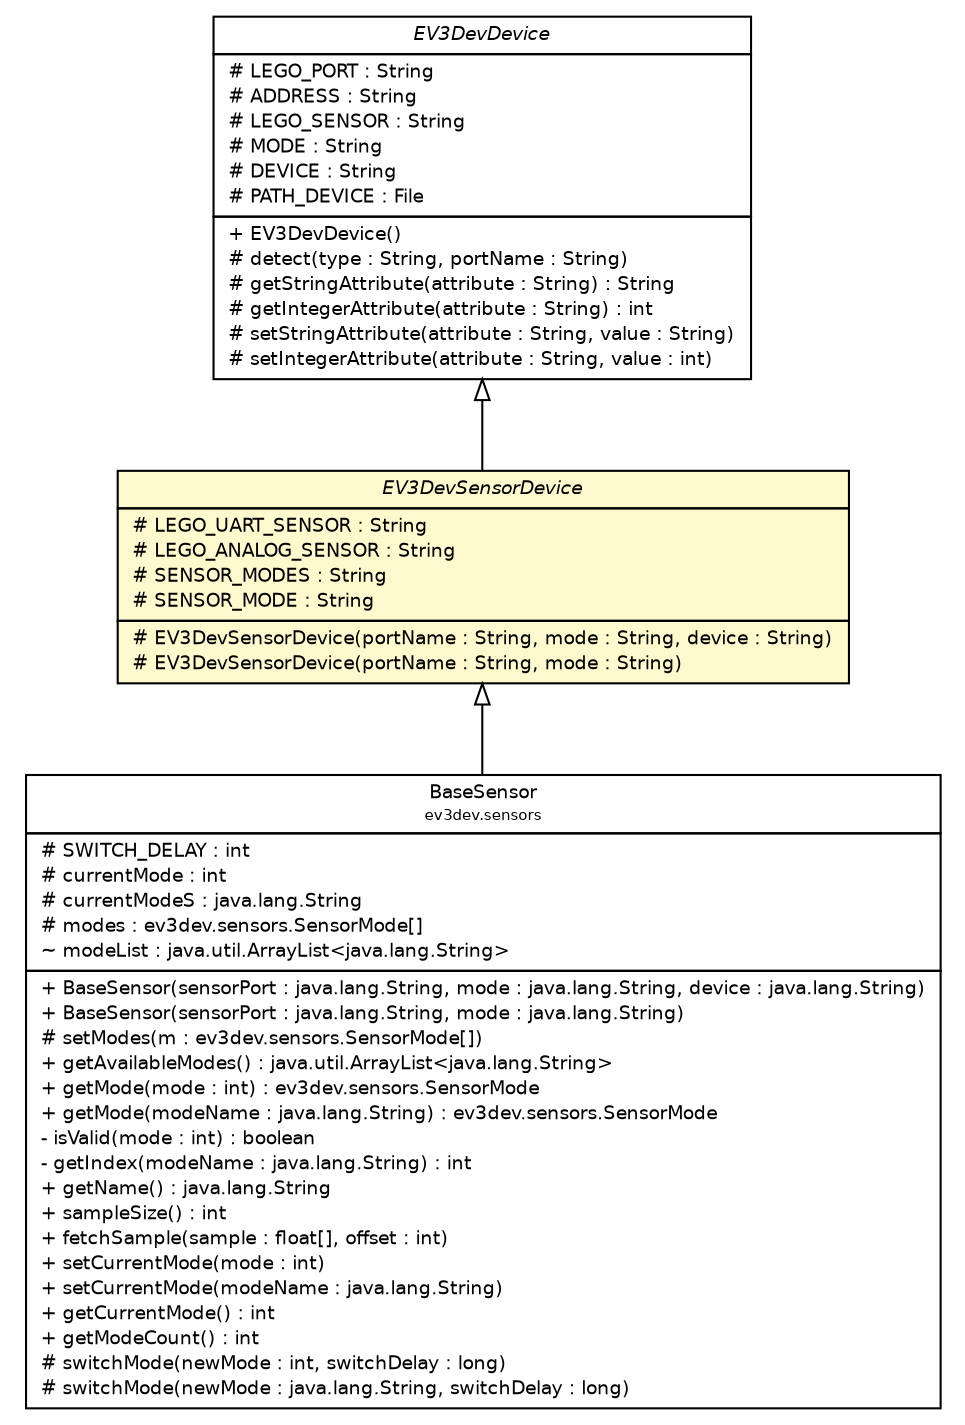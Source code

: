 #!/usr/local/bin/dot
#
# Class diagram 
# Generated by UMLGraph version R5_6-24-gf6e263 (http://www.umlgraph.org/)
#

digraph G {
	edge [fontname="Helvetica",fontsize=10,labelfontname="Helvetica",labelfontsize=10];
	node [fontname="Helvetica",fontsize=10,shape=plaintext];
	nodesep=0.25;
	ranksep=0.5;
	// ev3dev.hardware.EV3DevDevice
	c793 [label=<<table title="ev3dev.hardware.EV3DevDevice" border="0" cellborder="1" cellspacing="0" cellpadding="2" port="p" href="./EV3DevDevice.html">
		<tr><td><table border="0" cellspacing="0" cellpadding="1">
<tr><td align="center" balign="center"><font face="Helvetica-Oblique"> EV3DevDevice </font></td></tr>
		</table></td></tr>
		<tr><td><table border="0" cellspacing="0" cellpadding="1">
<tr><td align="left" balign="left"> # LEGO_PORT : String </td></tr>
<tr><td align="left" balign="left"> # ADDRESS : String </td></tr>
<tr><td align="left" balign="left"> # LEGO_SENSOR : String </td></tr>
<tr><td align="left" balign="left"> # MODE : String </td></tr>
<tr><td align="left" balign="left"> # DEVICE : String </td></tr>
<tr><td align="left" balign="left"> # PATH_DEVICE : File </td></tr>
		</table></td></tr>
		<tr><td><table border="0" cellspacing="0" cellpadding="1">
<tr><td align="left" balign="left"> + EV3DevDevice() </td></tr>
<tr><td align="left" balign="left"> # detect(type : String, portName : String) </td></tr>
<tr><td align="left" balign="left"> # getStringAttribute(attribute : String) : String </td></tr>
<tr><td align="left" balign="left"> # getIntegerAttribute(attribute : String) : int </td></tr>
<tr><td align="left" balign="left"> # setStringAttribute(attribute : String, value : String) </td></tr>
<tr><td align="left" balign="left"> # setIntegerAttribute(attribute : String, value : int) </td></tr>
		</table></td></tr>
		</table>>, URL="./EV3DevDevice.html", fontname="Helvetica", fontcolor="black", fontsize=9.0];
	// ev3dev.hardware.EV3DevSensorDevice
	c796 [label=<<table title="ev3dev.hardware.EV3DevSensorDevice" border="0" cellborder="1" cellspacing="0" cellpadding="2" port="p" bgcolor="lemonChiffon" href="./EV3DevSensorDevice.html">
		<tr><td><table border="0" cellspacing="0" cellpadding="1">
<tr><td align="center" balign="center"><font face="Helvetica-Oblique"> EV3DevSensorDevice </font></td></tr>
		</table></td></tr>
		<tr><td><table border="0" cellspacing="0" cellpadding="1">
<tr><td align="left" balign="left"> # LEGO_UART_SENSOR : String </td></tr>
<tr><td align="left" balign="left"> # LEGO_ANALOG_SENSOR : String </td></tr>
<tr><td align="left" balign="left"> # SENSOR_MODES : String </td></tr>
<tr><td align="left" balign="left"> # SENSOR_MODE : String </td></tr>
		</table></td></tr>
		<tr><td><table border="0" cellspacing="0" cellpadding="1">
<tr><td align="left" balign="left"> # EV3DevSensorDevice(portName : String, mode : String, device : String) </td></tr>
<tr><td align="left" balign="left"> # EV3DevSensorDevice(portName : String, mode : String) </td></tr>
		</table></td></tr>
		</table>>, URL="./EV3DevSensorDevice.html", fontname="Helvetica", fontcolor="black", fontsize=9.0];
	// ev3dev.sensors.BaseSensor
	c799 [label=<<table title="ev3dev.sensors.BaseSensor" border="0" cellborder="1" cellspacing="0" cellpadding="2" port="p" href="../sensors/BaseSensor.html">
		<tr><td><table border="0" cellspacing="0" cellpadding="1">
<tr><td align="center" balign="center"> BaseSensor </td></tr>
<tr><td align="center" balign="center"><font point-size="7.0"> ev3dev.sensors </font></td></tr>
		</table></td></tr>
		<tr><td><table border="0" cellspacing="0" cellpadding="1">
<tr><td align="left" balign="left"> # SWITCH_DELAY : int </td></tr>
<tr><td align="left" balign="left"> # currentMode : int </td></tr>
<tr><td align="left" balign="left"> # currentModeS : java.lang.String </td></tr>
<tr><td align="left" balign="left"> # modes : ev3dev.sensors.SensorMode[] </td></tr>
<tr><td align="left" balign="left"> ~ modeList : java.util.ArrayList&lt;java.lang.String&gt; </td></tr>
		</table></td></tr>
		<tr><td><table border="0" cellspacing="0" cellpadding="1">
<tr><td align="left" balign="left"> + BaseSensor(sensorPort : java.lang.String, mode : java.lang.String, device : java.lang.String) </td></tr>
<tr><td align="left" balign="left"> + BaseSensor(sensorPort : java.lang.String, mode : java.lang.String) </td></tr>
<tr><td align="left" balign="left"> # setModes(m : ev3dev.sensors.SensorMode[]) </td></tr>
<tr><td align="left" balign="left"> + getAvailableModes() : java.util.ArrayList&lt;java.lang.String&gt; </td></tr>
<tr><td align="left" balign="left"> + getMode(mode : int) : ev3dev.sensors.SensorMode </td></tr>
<tr><td align="left" balign="left"> + getMode(modeName : java.lang.String) : ev3dev.sensors.SensorMode </td></tr>
<tr><td align="left" balign="left"> - isValid(mode : int) : boolean </td></tr>
<tr><td align="left" balign="left"> - getIndex(modeName : java.lang.String) : int </td></tr>
<tr><td align="left" balign="left"> + getName() : java.lang.String </td></tr>
<tr><td align="left" balign="left"> + sampleSize() : int </td></tr>
<tr><td align="left" balign="left"> + fetchSample(sample : float[], offset : int) </td></tr>
<tr><td align="left" balign="left"> + setCurrentMode(mode : int) </td></tr>
<tr><td align="left" balign="left"> + setCurrentMode(modeName : java.lang.String) </td></tr>
<tr><td align="left" balign="left"> + getCurrentMode() : int </td></tr>
<tr><td align="left" balign="left"> + getModeCount() : int </td></tr>
<tr><td align="left" balign="left"> # switchMode(newMode : int, switchDelay : long) </td></tr>
<tr><td align="left" balign="left"> # switchMode(newMode : java.lang.String, switchDelay : long) </td></tr>
		</table></td></tr>
		</table>>, URL="../sensors/BaseSensor.html", fontname="Helvetica", fontcolor="black", fontsize=9.0];
	//ev3dev.hardware.EV3DevSensorDevice extends ev3dev.hardware.EV3DevDevice
	c793:p -> c796:p [dir=back,arrowtail=empty];
	//ev3dev.sensors.BaseSensor extends ev3dev.hardware.EV3DevSensorDevice
	c796:p -> c799:p [dir=back,arrowtail=empty];
}

